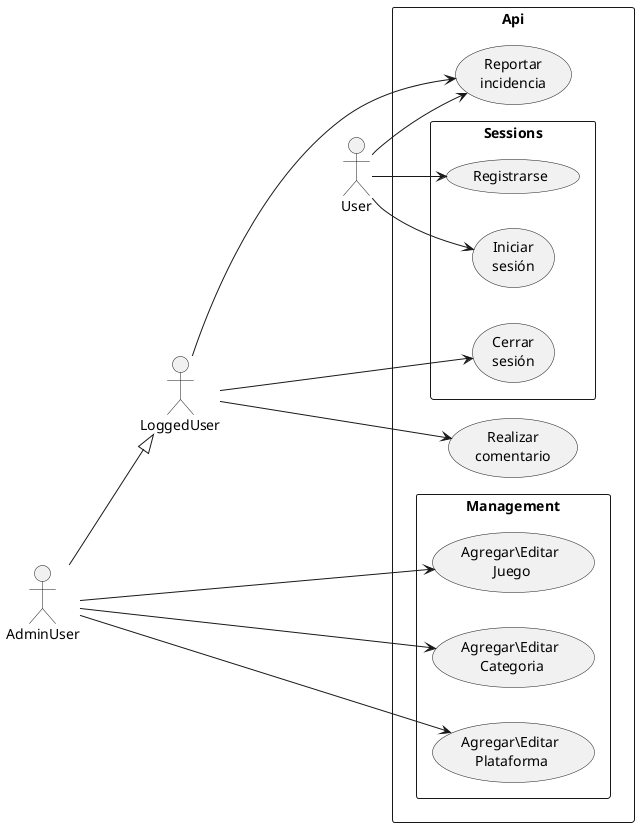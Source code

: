 @startuml Use Case Diagram
left to right direction
rectangle Api {
 rectangle Sessions { 
  usecase (Registrarse)
  usecase (Iniciar\nsesión)
  usecase (Cerrar\nsesión)
 }

 rectangle Management {
  usecase (Agregar\Editar\n Juego)
  usecase (Agregar\Editar\n Categoria)
  usecase (Agregar\Editar\n Plataforma)
 }

 usecase (Reportar\nincidencia)
 usecase (Realizar\ncomentario)
}

:User: --> (Registrarse)
:User: --> (Iniciar\nsesión)
:User: --> (Reportar\nincidencia)

:LoggedUser: ----> (Reportar\nincidencia)
:LoggedUser: --> (Cerrar\nsesión)
:LoggedUser: --> (Realizar\ncomentario)

:AdminUser: --|> :LoggedUser:
:AdminUser: --> (Agregar\Editar\n Juego)
:AdminUser: --> (Agregar\Editar\n Categoria)
:AdminUser: --> (Agregar\Editar\n Plataforma)
@enduml